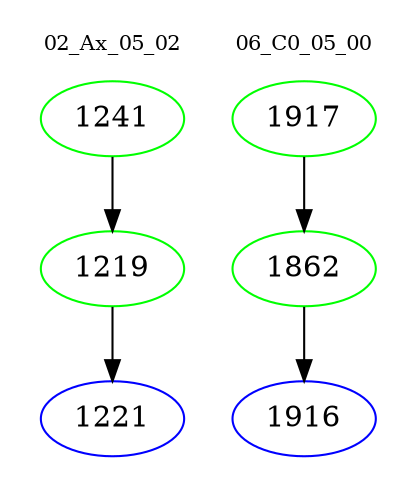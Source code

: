 digraph{
subgraph cluster_0 {
color = white
label = "02_Ax_05_02";
fontsize=10;
T0_1241 [label="1241", color="green"]
T0_1241 -> T0_1219 [color="black"]
T0_1219 [label="1219", color="green"]
T0_1219 -> T0_1221 [color="black"]
T0_1221 [label="1221", color="blue"]
}
subgraph cluster_1 {
color = white
label = "06_C0_05_00";
fontsize=10;
T1_1917 [label="1917", color="green"]
T1_1917 -> T1_1862 [color="black"]
T1_1862 [label="1862", color="green"]
T1_1862 -> T1_1916 [color="black"]
T1_1916 [label="1916", color="blue"]
}
}
